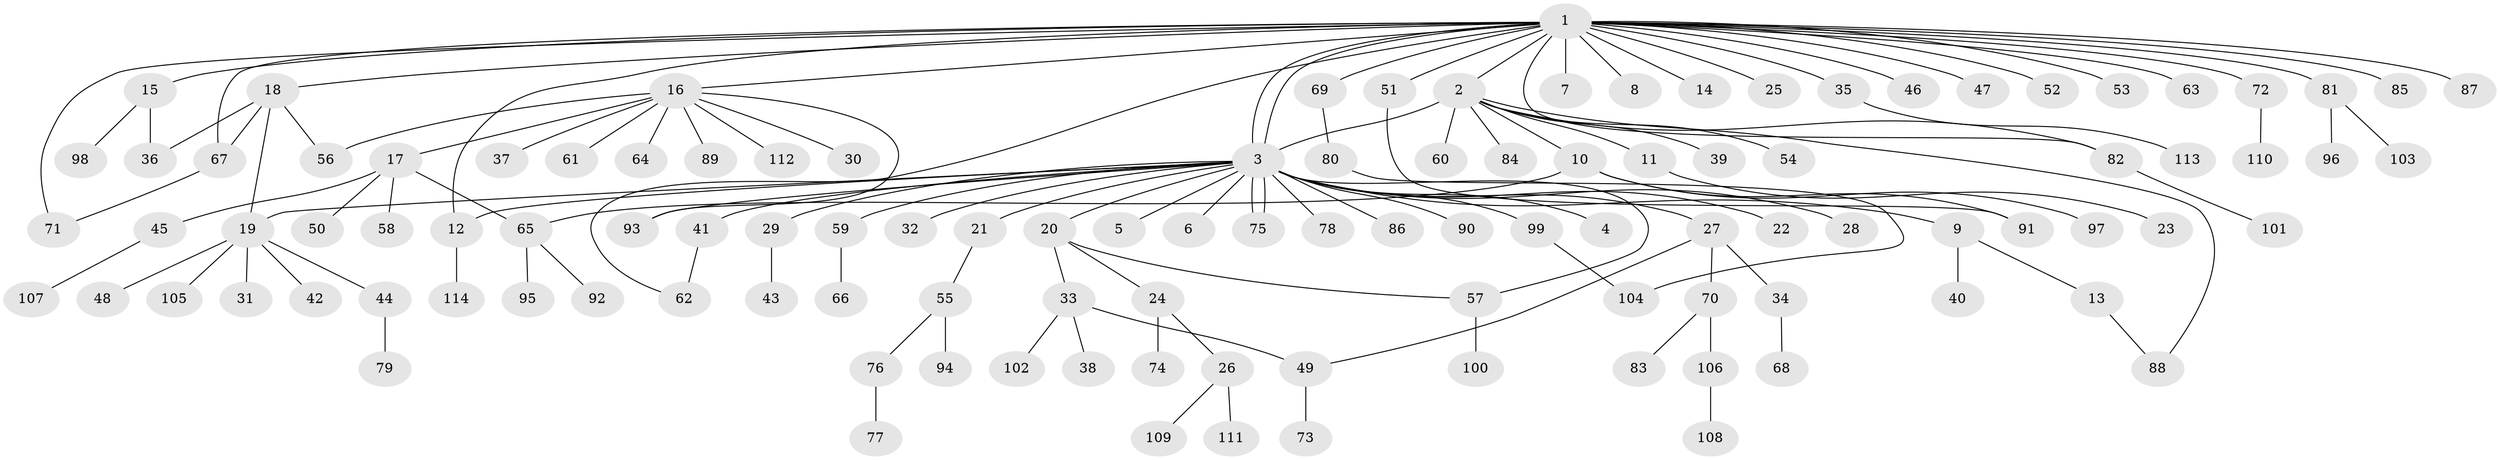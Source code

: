 // coarse degree distribution, {25: 0.011764705882352941, 9: 0.023529411764705882, 27: 0.011764705882352941, 1: 0.6235294117647059, 3: 0.08235294117647059, 2: 0.18823529411764706, 4: 0.011764705882352941, 5: 0.03529411764705882, 7: 0.011764705882352941}
// Generated by graph-tools (version 1.1) at 2025/41/03/06/25 10:41:47]
// undirected, 114 vertices, 131 edges
graph export_dot {
graph [start="1"]
  node [color=gray90,style=filled];
  1;
  2;
  3;
  4;
  5;
  6;
  7;
  8;
  9;
  10;
  11;
  12;
  13;
  14;
  15;
  16;
  17;
  18;
  19;
  20;
  21;
  22;
  23;
  24;
  25;
  26;
  27;
  28;
  29;
  30;
  31;
  32;
  33;
  34;
  35;
  36;
  37;
  38;
  39;
  40;
  41;
  42;
  43;
  44;
  45;
  46;
  47;
  48;
  49;
  50;
  51;
  52;
  53;
  54;
  55;
  56;
  57;
  58;
  59;
  60;
  61;
  62;
  63;
  64;
  65;
  66;
  67;
  68;
  69;
  70;
  71;
  72;
  73;
  74;
  75;
  76;
  77;
  78;
  79;
  80;
  81;
  82;
  83;
  84;
  85;
  86;
  87;
  88;
  89;
  90;
  91;
  92;
  93;
  94;
  95;
  96;
  97;
  98;
  99;
  100;
  101;
  102;
  103;
  104;
  105;
  106;
  107;
  108;
  109;
  110;
  111;
  112;
  113;
  114;
  1 -- 2;
  1 -- 3;
  1 -- 3;
  1 -- 7;
  1 -- 8;
  1 -- 12;
  1 -- 14;
  1 -- 15;
  1 -- 16;
  1 -- 18;
  1 -- 25;
  1 -- 35;
  1 -- 46;
  1 -- 47;
  1 -- 51;
  1 -- 52;
  1 -- 53;
  1 -- 62;
  1 -- 63;
  1 -- 67;
  1 -- 69;
  1 -- 71;
  1 -- 72;
  1 -- 81;
  1 -- 82;
  1 -- 85;
  1 -- 87;
  2 -- 3;
  2 -- 10;
  2 -- 11;
  2 -- 39;
  2 -- 54;
  2 -- 60;
  2 -- 82;
  2 -- 84;
  2 -- 88;
  3 -- 4;
  3 -- 5;
  3 -- 6;
  3 -- 9;
  3 -- 12;
  3 -- 19;
  3 -- 20;
  3 -- 21;
  3 -- 22;
  3 -- 27;
  3 -- 28;
  3 -- 29;
  3 -- 32;
  3 -- 41;
  3 -- 57;
  3 -- 59;
  3 -- 75;
  3 -- 75;
  3 -- 78;
  3 -- 86;
  3 -- 90;
  3 -- 93;
  3 -- 99;
  9 -- 13;
  9 -- 40;
  10 -- 65;
  10 -- 91;
  10 -- 97;
  11 -- 23;
  12 -- 114;
  13 -- 88;
  15 -- 36;
  15 -- 98;
  16 -- 17;
  16 -- 30;
  16 -- 37;
  16 -- 56;
  16 -- 61;
  16 -- 64;
  16 -- 89;
  16 -- 93;
  16 -- 112;
  17 -- 45;
  17 -- 50;
  17 -- 58;
  17 -- 65;
  18 -- 19;
  18 -- 36;
  18 -- 56;
  18 -- 67;
  19 -- 31;
  19 -- 42;
  19 -- 44;
  19 -- 48;
  19 -- 105;
  20 -- 24;
  20 -- 33;
  20 -- 57;
  21 -- 55;
  24 -- 26;
  24 -- 74;
  26 -- 109;
  26 -- 111;
  27 -- 34;
  27 -- 49;
  27 -- 70;
  29 -- 43;
  33 -- 38;
  33 -- 49;
  33 -- 102;
  34 -- 68;
  35 -- 113;
  41 -- 62;
  44 -- 79;
  45 -- 107;
  49 -- 73;
  51 -- 91;
  55 -- 76;
  55 -- 94;
  57 -- 100;
  59 -- 66;
  65 -- 92;
  65 -- 95;
  67 -- 71;
  69 -- 80;
  70 -- 83;
  70 -- 106;
  72 -- 110;
  76 -- 77;
  80 -- 104;
  81 -- 96;
  81 -- 103;
  82 -- 101;
  99 -- 104;
  106 -- 108;
}
